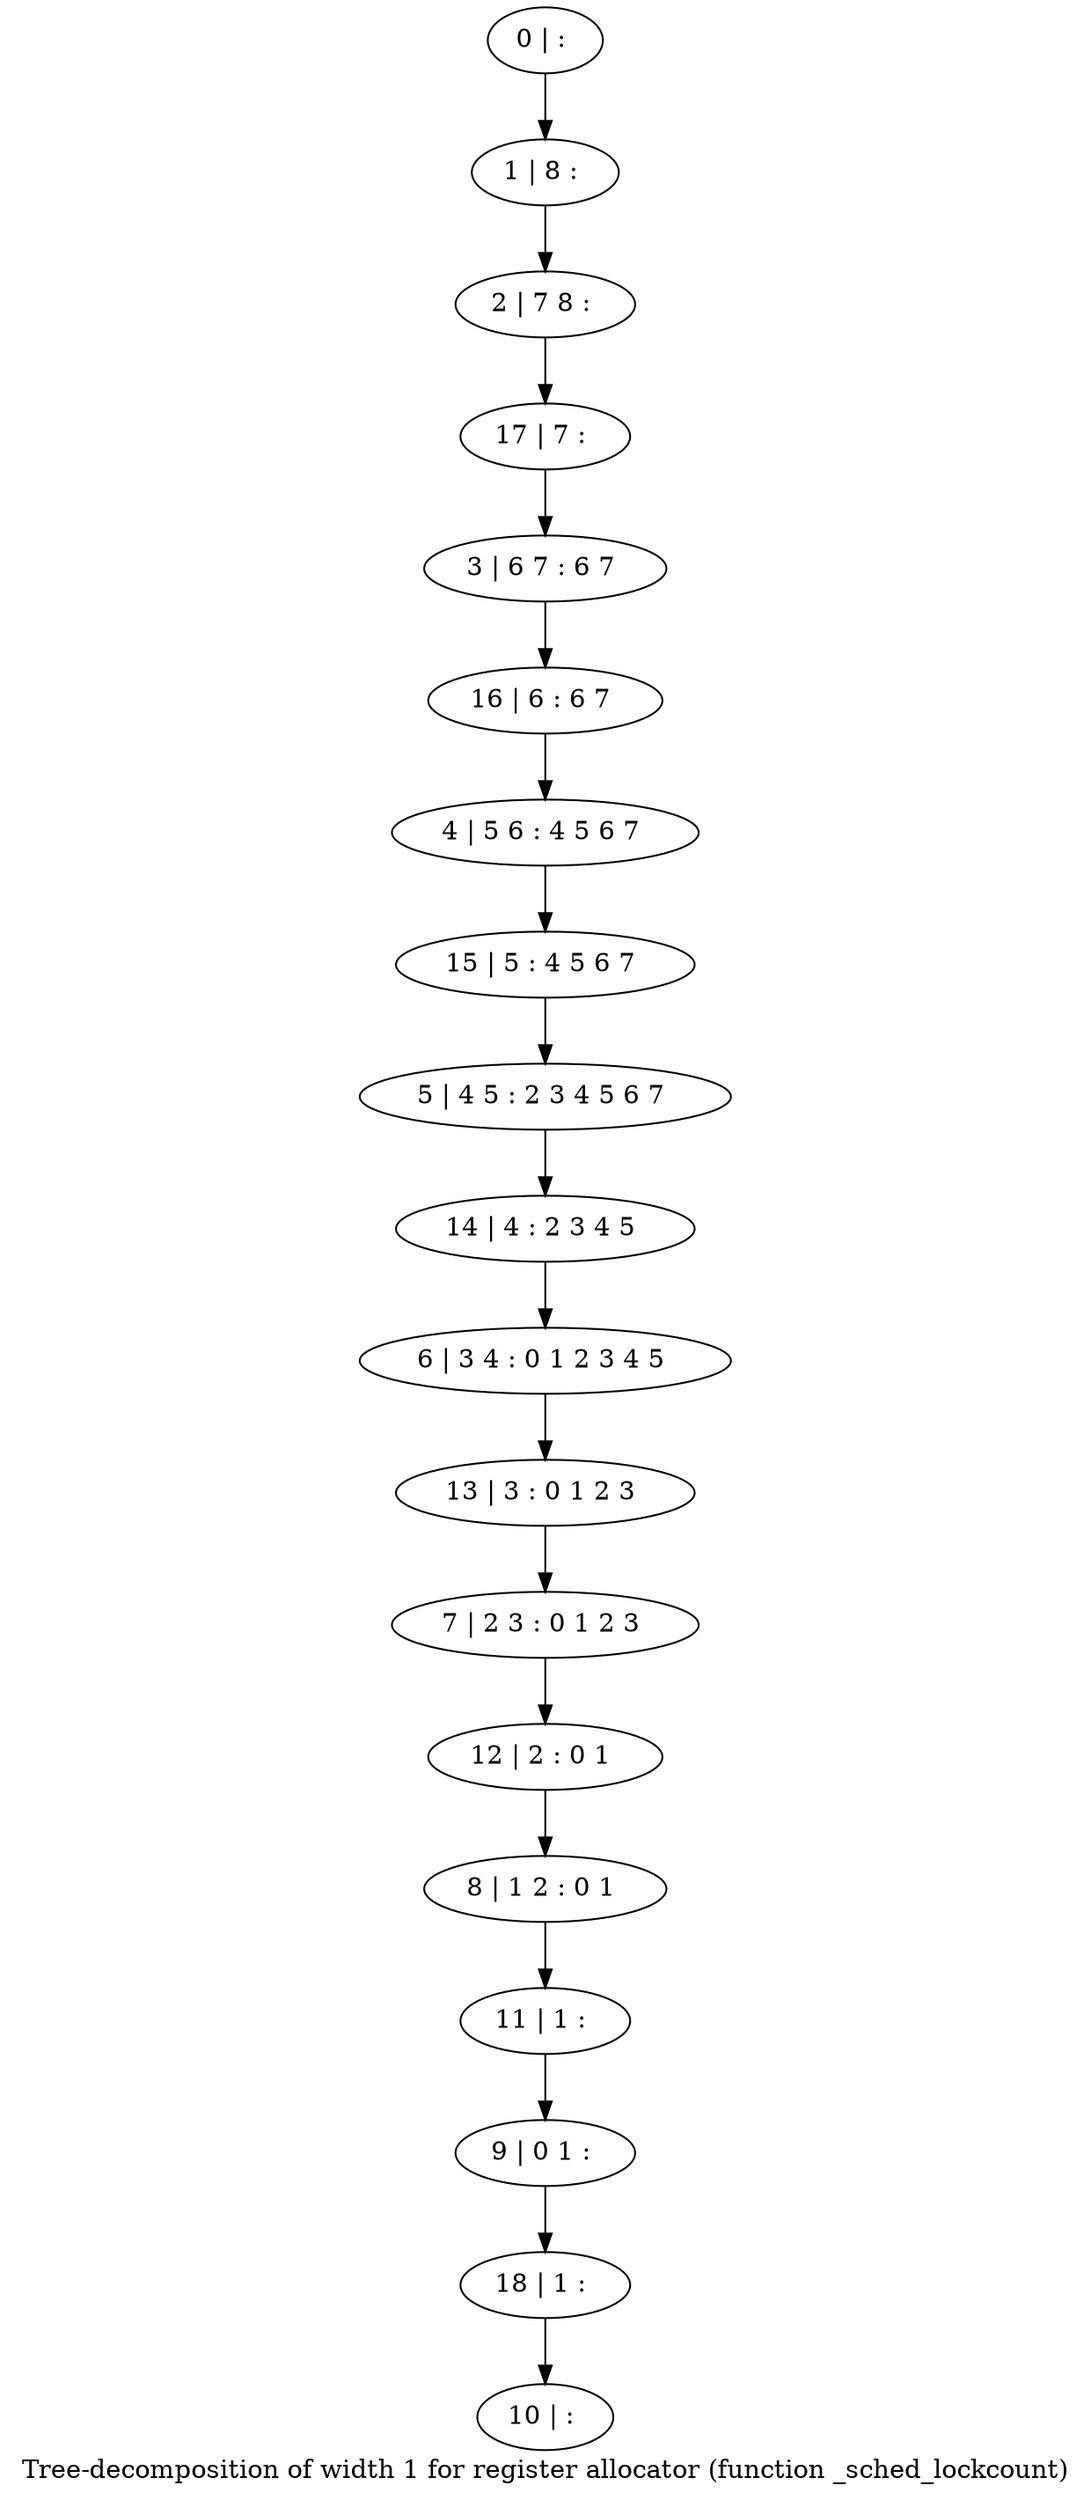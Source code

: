 digraph G {
graph [label="Tree-decomposition of width 1 for register allocator (function _sched_lockcount)"]
0[label="0 | : "];
1[label="1 | 8 : "];
2[label="2 | 7 8 : "];
3[label="3 | 6 7 : 6 7 "];
4[label="4 | 5 6 : 4 5 6 7 "];
5[label="5 | 4 5 : 2 3 4 5 6 7 "];
6[label="6 | 3 4 : 0 1 2 3 4 5 "];
7[label="7 | 2 3 : 0 1 2 3 "];
8[label="8 | 1 2 : 0 1 "];
9[label="9 | 0 1 : "];
10[label="10 | : "];
11[label="11 | 1 : "];
12[label="12 | 2 : 0 1 "];
13[label="13 | 3 : 0 1 2 3 "];
14[label="14 | 4 : 2 3 4 5 "];
15[label="15 | 5 : 4 5 6 7 "];
16[label="16 | 6 : 6 7 "];
17[label="17 | 7 : "];
18[label="18 | 1 : "];
0->1 ;
1->2 ;
11->9 ;
8->11 ;
12->8 ;
7->12 ;
13->7 ;
6->13 ;
14->6 ;
5->14 ;
15->5 ;
4->15 ;
16->4 ;
3->16 ;
17->3 ;
2->17 ;
18->10 ;
9->18 ;
}
